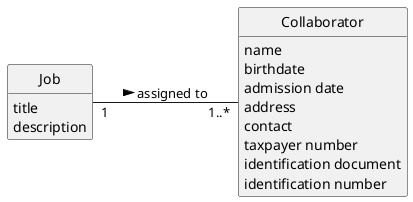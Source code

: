 @startuml
skinparam monochrome true
skinparam packageStyle rectangle
skinparam shadowing false

left to right direction

skinparam classAttributeIconSize 0

hide circle
hide methods

'title Domain Model

class Job {
    title
    description
}

class Collaborator {
    name
    birthdate
    admission date
    address
    contact
    taxpayer number
    identification document
    identification number

}

'Relationships
Job "1" -- "1..*" Collaborator : assigned to >

}

@enduml
